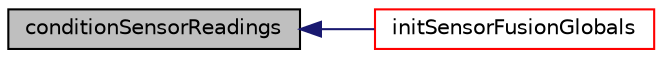 digraph "conditionSensorReadings"
{
  edge [fontname="Helvetica",fontsize="10",labelfontname="Helvetica",labelfontsize="10"];
  node [fontname="Helvetica",fontsize="10",shape=record];
  rankdir="LR";
  Node60 [label="conditionSensorReadings",height=0.2,width=0.4,color="black", fillcolor="grey75", style="filled", fontcolor="black"];
  Node60 -> Node61 [dir="back",color="midnightblue",fontsize="10",style="solid",fontname="Helvetica"];
  Node61 [label="initSensorFusionGlobals",height=0.2,width=0.4,color="red", fillcolor="white", style="filled",URL="$sensor__fusion_8h.html#a367d92b99365a8143700b76439915d65",tooltip="utility function to insert default values in the top level structure "];
}
